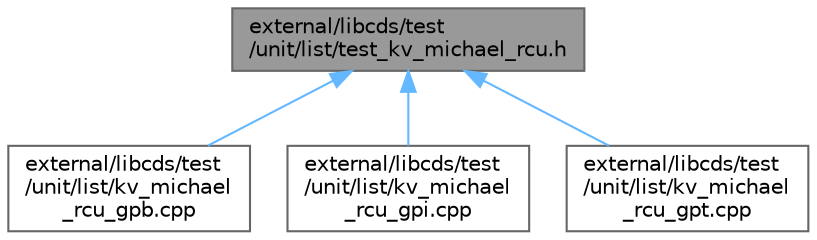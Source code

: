 digraph "external/libcds/test/unit/list/test_kv_michael_rcu.h"
{
 // LATEX_PDF_SIZE
  bgcolor="transparent";
  edge [fontname=Helvetica,fontsize=10,labelfontname=Helvetica,labelfontsize=10];
  node [fontname=Helvetica,fontsize=10,shape=box,height=0.2,width=0.4];
  Node1 [id="Node000001",label="external/libcds/test\l/unit/list/test_kv_michael_rcu.h",height=0.2,width=0.4,color="gray40", fillcolor="grey60", style="filled", fontcolor="black",tooltip=" "];
  Node1 -> Node2 [id="edge4_Node000001_Node000002",dir="back",color="steelblue1",style="solid",tooltip=" "];
  Node2 [id="Node000002",label="external/libcds/test\l/unit/list/kv_michael\l_rcu_gpb.cpp",height=0.2,width=0.4,color="grey40", fillcolor="white", style="filled",URL="$kv__michael__rcu__gpb_8cpp.html",tooltip=" "];
  Node1 -> Node3 [id="edge5_Node000001_Node000003",dir="back",color="steelblue1",style="solid",tooltip=" "];
  Node3 [id="Node000003",label="external/libcds/test\l/unit/list/kv_michael\l_rcu_gpi.cpp",height=0.2,width=0.4,color="grey40", fillcolor="white", style="filled",URL="$kv__michael__rcu__gpi_8cpp.html",tooltip=" "];
  Node1 -> Node4 [id="edge6_Node000001_Node000004",dir="back",color="steelblue1",style="solid",tooltip=" "];
  Node4 [id="Node000004",label="external/libcds/test\l/unit/list/kv_michael\l_rcu_gpt.cpp",height=0.2,width=0.4,color="grey40", fillcolor="white", style="filled",URL="$kv__michael__rcu__gpt_8cpp.html",tooltip=" "];
}
